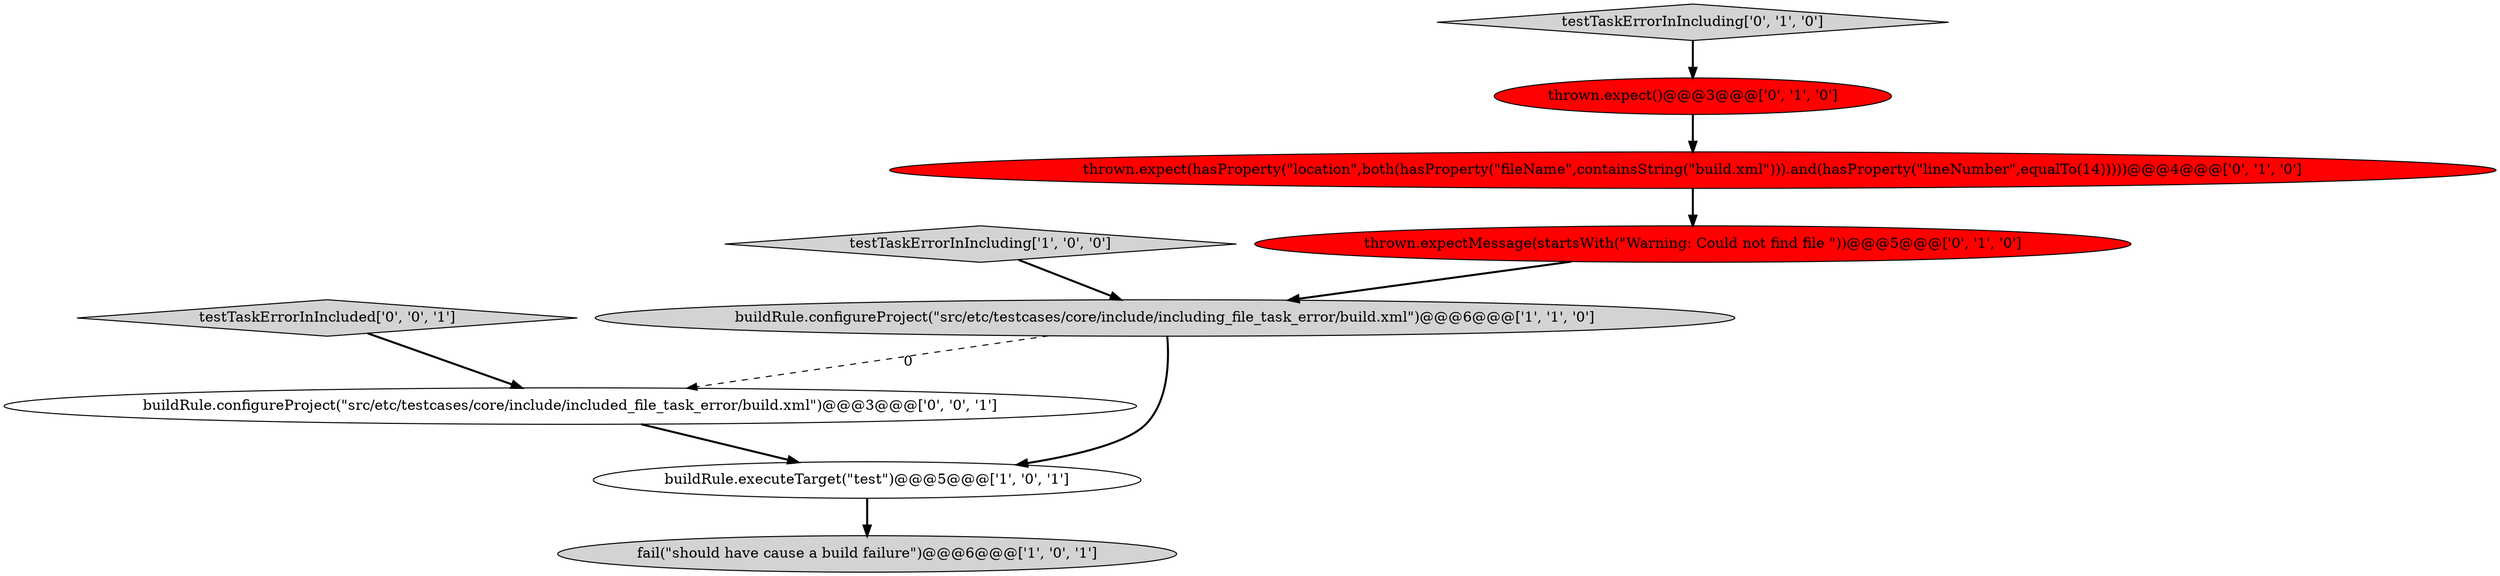 digraph {
5 [style = filled, label = "thrown.expect(hasProperty(\"location\",both(hasProperty(\"fileName\",containsString(\"build.xml\"))).and(hasProperty(\"lineNumber\",equalTo(14)))))@@@4@@@['0', '1', '0']", fillcolor = red, shape = ellipse image = "AAA1AAABBB2BBB"];
7 [style = filled, label = "thrown.expect()@@@3@@@['0', '1', '0']", fillcolor = red, shape = ellipse image = "AAA1AAABBB2BBB"];
0 [style = filled, label = "testTaskErrorInIncluding['1', '0', '0']", fillcolor = lightgray, shape = diamond image = "AAA0AAABBB1BBB"];
4 [style = filled, label = "thrown.expectMessage(startsWith(\"Warning: Could not find file \"))@@@5@@@['0', '1', '0']", fillcolor = red, shape = ellipse image = "AAA1AAABBB2BBB"];
6 [style = filled, label = "testTaskErrorInIncluding['0', '1', '0']", fillcolor = lightgray, shape = diamond image = "AAA0AAABBB2BBB"];
8 [style = filled, label = "testTaskErrorInIncluded['0', '0', '1']", fillcolor = lightgray, shape = diamond image = "AAA0AAABBB3BBB"];
3 [style = filled, label = "buildRule.executeTarget(\"test\")@@@5@@@['1', '0', '1']", fillcolor = white, shape = ellipse image = "AAA0AAABBB1BBB"];
1 [style = filled, label = "buildRule.configureProject(\"src/etc/testcases/core/include/including_file_task_error/build.xml\")@@@6@@@['1', '1', '0']", fillcolor = lightgray, shape = ellipse image = "AAA0AAABBB1BBB"];
9 [style = filled, label = "buildRule.configureProject(\"src/etc/testcases/core/include/included_file_task_error/build.xml\")@@@3@@@['0', '0', '1']", fillcolor = white, shape = ellipse image = "AAA0AAABBB3BBB"];
2 [style = filled, label = "fail(\"should have cause a build failure\")@@@6@@@['1', '0', '1']", fillcolor = lightgray, shape = ellipse image = "AAA0AAABBB1BBB"];
1->3 [style = bold, label=""];
9->3 [style = bold, label=""];
1->9 [style = dashed, label="0"];
7->5 [style = bold, label=""];
4->1 [style = bold, label=""];
3->2 [style = bold, label=""];
6->7 [style = bold, label=""];
0->1 [style = bold, label=""];
5->4 [style = bold, label=""];
8->9 [style = bold, label=""];
}
